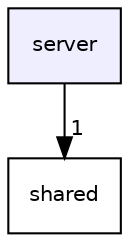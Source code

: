 digraph "server" {
  compound=true
  node [ fontsize="10", fontname="Helvetica"];
  edge [ labelfontsize="10", labelfontname="Helvetica"];
  dir_41e1742e44e2de38b3bc91f993fed282 [shape=box, label="server", style="filled", fillcolor="#eeeeff", pencolor="black", URL="dir_41e1742e44e2de38b3bc91f993fed282.html"];
  dir_9982052f7ce695d12571567315b2fafa [shape=box label="shared" URL="dir_9982052f7ce695d12571567315b2fafa.html"];
  dir_41e1742e44e2de38b3bc91f993fed282->dir_9982052f7ce695d12571567315b2fafa [headlabel="1", labeldistance=1.5 headhref="dir_000001_000002.html"];
}
